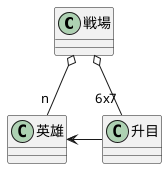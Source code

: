 @startuml

class "戦場" as Entity {
}

class "升目" as Square {
}

class "英雄" as Hero {
}

Entity  o-- "n" Hero
Entity  o-- "6x7" Square
Hero <- Square
@enduml